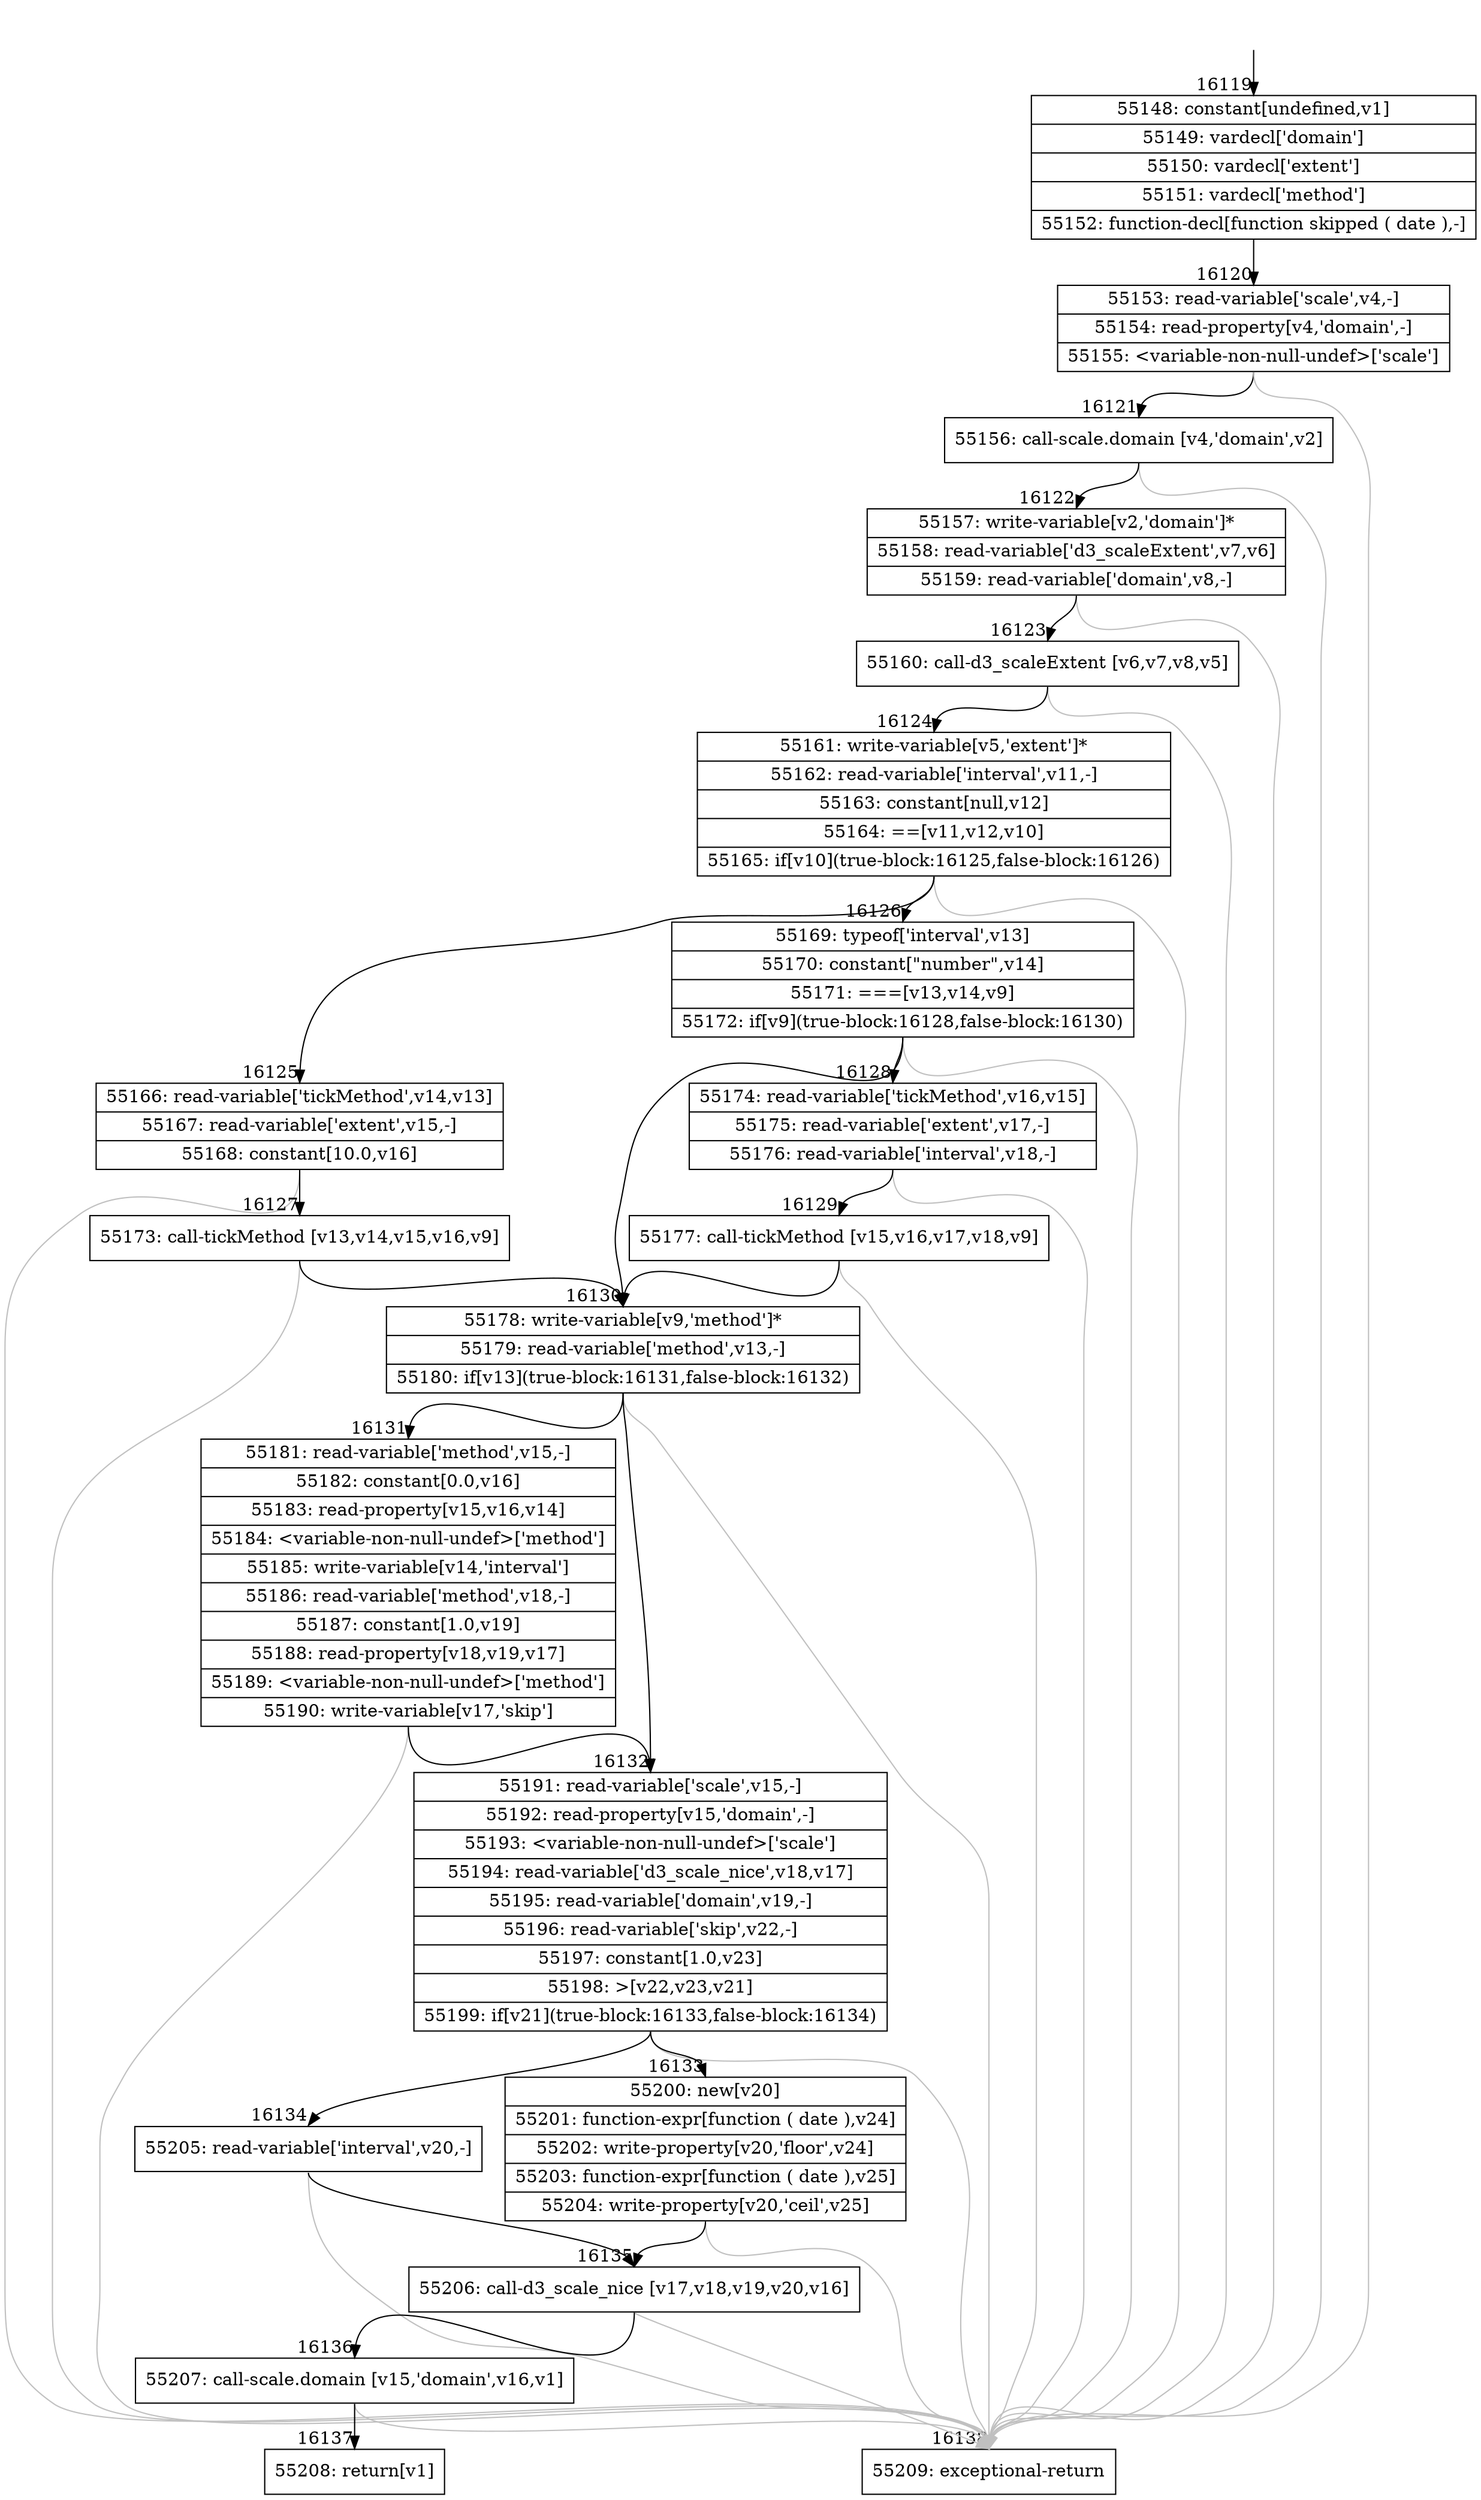 digraph {
rankdir="TD"
BB_entry1479[shape=none,label=""];
BB_entry1479 -> BB16119 [tailport=s, headport=n, headlabel="    16119"]
BB16119 [shape=record label="{55148: constant[undefined,v1]|55149: vardecl['domain']|55150: vardecl['extent']|55151: vardecl['method']|55152: function-decl[function skipped ( date ),-]}" ] 
BB16119 -> BB16120 [tailport=s, headport=n, headlabel="      16120"]
BB16120 [shape=record label="{55153: read-variable['scale',v4,-]|55154: read-property[v4,'domain',-]|55155: \<variable-non-null-undef\>['scale']}" ] 
BB16120 -> BB16121 [tailport=s, headport=n, headlabel="      16121"]
BB16120 -> BB16138 [tailport=s, headport=n, color=gray, headlabel="      16138"]
BB16121 [shape=record label="{55156: call-scale.domain [v4,'domain',v2]}" ] 
BB16121 -> BB16122 [tailport=s, headport=n, headlabel="      16122"]
BB16121 -> BB16138 [tailport=s, headport=n, color=gray]
BB16122 [shape=record label="{55157: write-variable[v2,'domain']*|55158: read-variable['d3_scaleExtent',v7,v6]|55159: read-variable['domain',v8,-]}" ] 
BB16122 -> BB16123 [tailport=s, headport=n, headlabel="      16123"]
BB16122 -> BB16138 [tailport=s, headport=n, color=gray]
BB16123 [shape=record label="{55160: call-d3_scaleExtent [v6,v7,v8,v5]}" ] 
BB16123 -> BB16124 [tailport=s, headport=n, headlabel="      16124"]
BB16123 -> BB16138 [tailport=s, headport=n, color=gray]
BB16124 [shape=record label="{55161: write-variable[v5,'extent']*|55162: read-variable['interval',v11,-]|55163: constant[null,v12]|55164: ==[v11,v12,v10]|55165: if[v10](true-block:16125,false-block:16126)}" ] 
BB16124 -> BB16125 [tailport=s, headport=n, headlabel="      16125"]
BB16124 -> BB16126 [tailport=s, headport=n, headlabel="      16126"]
BB16124 -> BB16138 [tailport=s, headport=n, color=gray]
BB16125 [shape=record label="{55166: read-variable['tickMethod',v14,v13]|55167: read-variable['extent',v15,-]|55168: constant[10.0,v16]}" ] 
BB16125 -> BB16127 [tailport=s, headport=n, headlabel="      16127"]
BB16125 -> BB16138 [tailport=s, headport=n, color=gray]
BB16126 [shape=record label="{55169: typeof['interval',v13]|55170: constant[\"number\",v14]|55171: ===[v13,v14,v9]|55172: if[v9](true-block:16128,false-block:16130)}" ] 
BB16126 -> BB16130 [tailport=s, headport=n, headlabel="      16130"]
BB16126 -> BB16128 [tailport=s, headport=n, headlabel="      16128"]
BB16126 -> BB16138 [tailport=s, headport=n, color=gray]
BB16127 [shape=record label="{55173: call-tickMethod [v13,v14,v15,v16,v9]}" ] 
BB16127 -> BB16130 [tailport=s, headport=n]
BB16127 -> BB16138 [tailport=s, headport=n, color=gray]
BB16128 [shape=record label="{55174: read-variable['tickMethod',v16,v15]|55175: read-variable['extent',v17,-]|55176: read-variable['interval',v18,-]}" ] 
BB16128 -> BB16129 [tailport=s, headport=n, headlabel="      16129"]
BB16128 -> BB16138 [tailport=s, headport=n, color=gray]
BB16129 [shape=record label="{55177: call-tickMethod [v15,v16,v17,v18,v9]}" ] 
BB16129 -> BB16130 [tailport=s, headport=n]
BB16129 -> BB16138 [tailport=s, headport=n, color=gray]
BB16130 [shape=record label="{55178: write-variable[v9,'method']*|55179: read-variable['method',v13,-]|55180: if[v13](true-block:16131,false-block:16132)}" ] 
BB16130 -> BB16131 [tailport=s, headport=n, headlabel="      16131"]
BB16130 -> BB16132 [tailport=s, headport=n, headlabel="      16132"]
BB16130 -> BB16138 [tailport=s, headport=n, color=gray]
BB16131 [shape=record label="{55181: read-variable['method',v15,-]|55182: constant[0.0,v16]|55183: read-property[v15,v16,v14]|55184: \<variable-non-null-undef\>['method']|55185: write-variable[v14,'interval']|55186: read-variable['method',v18,-]|55187: constant[1.0,v19]|55188: read-property[v18,v19,v17]|55189: \<variable-non-null-undef\>['method']|55190: write-variable[v17,'skip']}" ] 
BB16131 -> BB16132 [tailport=s, headport=n]
BB16131 -> BB16138 [tailport=s, headport=n, color=gray]
BB16132 [shape=record label="{55191: read-variable['scale',v15,-]|55192: read-property[v15,'domain',-]|55193: \<variable-non-null-undef\>['scale']|55194: read-variable['d3_scale_nice',v18,v17]|55195: read-variable['domain',v19,-]|55196: read-variable['skip',v22,-]|55197: constant[1.0,v23]|55198: \>[v22,v23,v21]|55199: if[v21](true-block:16133,false-block:16134)}" ] 
BB16132 -> BB16133 [tailport=s, headport=n, headlabel="      16133"]
BB16132 -> BB16134 [tailport=s, headport=n, headlabel="      16134"]
BB16132 -> BB16138 [tailport=s, headport=n, color=gray]
BB16133 [shape=record label="{55200: new[v20]|55201: function-expr[function ( date ),v24]|55202: write-property[v20,'floor',v24]|55203: function-expr[function ( date ),v25]|55204: write-property[v20,'ceil',v25]}" ] 
BB16133 -> BB16135 [tailport=s, headport=n, headlabel="      16135"]
BB16133 -> BB16138 [tailport=s, headport=n, color=gray]
BB16134 [shape=record label="{55205: read-variable['interval',v20,-]}" ] 
BB16134 -> BB16135 [tailport=s, headport=n]
BB16134 -> BB16138 [tailport=s, headport=n, color=gray]
BB16135 [shape=record label="{55206: call-d3_scale_nice [v17,v18,v19,v20,v16]}" ] 
BB16135 -> BB16136 [tailport=s, headport=n, headlabel="      16136"]
BB16135 -> BB16138 [tailport=s, headport=n, color=gray]
BB16136 [shape=record label="{55207: call-scale.domain [v15,'domain',v16,v1]}" ] 
BB16136 -> BB16137 [tailport=s, headport=n, headlabel="      16137"]
BB16136 -> BB16138 [tailport=s, headport=n, color=gray]
BB16137 [shape=record label="{55208: return[v1]}" ] 
BB16138 [shape=record label="{55209: exceptional-return}" ] 
//#$~ 9412
}
